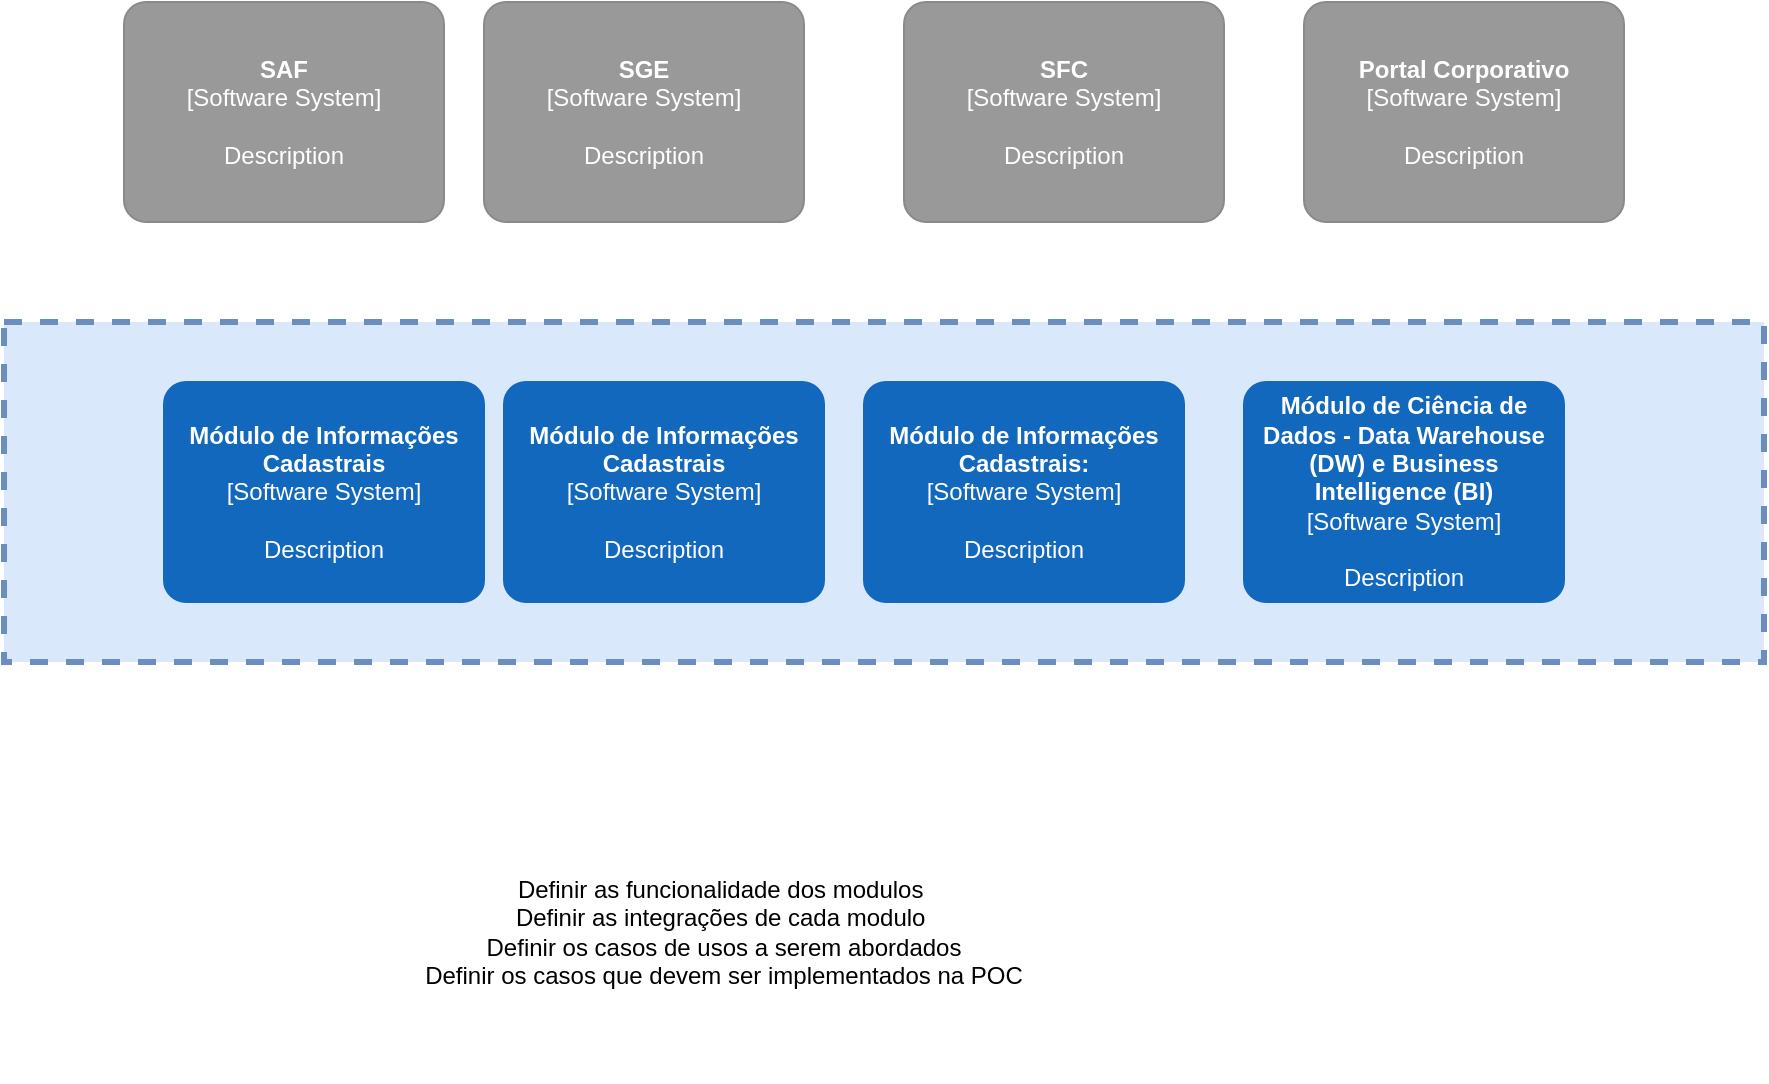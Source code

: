 <mxfile version="14.9.7" type="github">
  <diagram id="a_hgnYMxLtOfGRJjbgYr" name="Page-1">
    <mxGraphModel dx="2249" dy="762" grid="1" gridSize="10" guides="1" tooltips="1" connect="1" arrows="1" fold="1" page="1" pageScale="1" pageWidth="827" pageHeight="1169" math="0" shadow="0">
      <root>
        <mxCell id="0" />
        <mxCell id="1" parent="0" />
        <mxCell id="AAs6qN_94XB9XUP0giMY-12" value="" style="rounded=0;whiteSpace=wrap;html=1;dashed=1;strokeWidth=3;fillColor=#dae8fc;strokeColor=#6c8ebf;" vertex="1" parent="1">
          <mxGeometry x="-80" y="270" width="880" height="170" as="geometry" />
        </mxCell>
        <object placeholders="1" c4Name="SGE" c4Type="Software System" c4Description="Description" label="&lt;b&gt;%c4Name%&lt;/b&gt;&lt;div&gt;[%c4Type%]&lt;/div&gt;&lt;br&gt;&lt;div&gt;%c4Description%&lt;/div&gt;" id="AAs6qN_94XB9XUP0giMY-1">
          <mxCell style="rounded=1;whiteSpace=wrap;html=1;labelBackgroundColor=none;fillColor=#999999;fontColor=#ffffff;align=center;arcSize=10;strokeColor=#8A8A8A;metaEdit=1;metaData={&quot;c4Type&quot;:{&quot;editable&quot;:false}};points=[[0.25,0,0],[0.5,0,0],[0.75,0,0],[1,0.25,0],[1,0.5,0],[1,0.75,0],[0.75,1,0],[0.5,1,0],[0.25,1,0],[0,0.75,0],[0,0.5,0],[0,0.25,0]];" vertex="1" parent="1">
            <mxGeometry x="160" y="110" width="160" height="110.0" as="geometry" />
          </mxCell>
        </object>
        <object placeholders="1" c4Name="Módulo de Informações Cadastrais" c4Type="Software System" c4Description="Description" label="&lt;b&gt;%c4Name%&lt;/b&gt;&lt;div&gt;[%c4Type%]&lt;/div&gt;&lt;br&gt;&lt;div&gt;%c4Description%&lt;/div&gt;" id="AAs6qN_94XB9XUP0giMY-2">
          <mxCell style="rounded=1;whiteSpace=wrap;html=1;labelBackgroundColor=none;fillColor=#1168BD;fontColor=#ffffff;align=center;arcSize=10;strokeColor=#1168BD;metaEdit=1;metaData={&quot;c4Type&quot;:{&quot;editable&quot;:false}};points=[[0.25,0,0],[0.5,0,0],[0.75,0,0],[1,0.25,0],[1,0.5,0],[1,0.75,0],[0.75,1,0],[0.5,1,0],[0.25,1,0],[0,0.75,0],[0,0.5,0],[0,0.25,0]];" vertex="1" parent="1">
            <mxGeometry y="300" width="160" height="110.0" as="geometry" />
          </mxCell>
        </object>
        <object placeholders="1" c4Name="Módulo de Informações Cadastrais" c4Type="Software System" c4Description="Description" label="&lt;b&gt;%c4Name%&lt;/b&gt;&lt;div&gt;[%c4Type%]&lt;/div&gt;&lt;br&gt;&lt;div&gt;%c4Description%&lt;/div&gt;" id="AAs6qN_94XB9XUP0giMY-3">
          <mxCell style="rounded=1;whiteSpace=wrap;html=1;labelBackgroundColor=none;fillColor=#1168BD;fontColor=#ffffff;align=center;arcSize=10;strokeColor=#1168BD;metaEdit=1;metaData={&quot;c4Type&quot;:{&quot;editable&quot;:false}};points=[[0.25,0,0],[0.5,0,0],[0.75,0,0],[1,0.25,0],[1,0.5,0],[1,0.75,0],[0.75,1,0],[0.5,1,0],[0.25,1,0],[0,0.75,0],[0,0.5,0],[0,0.25,0]];" vertex="1" parent="1">
            <mxGeometry x="170" y="300" width="160" height="110.0" as="geometry" />
          </mxCell>
        </object>
        <object placeholders="1" c4Name="Módulo de Informações Cadastrais:" c4Type="Software System" c4Description="Description" label="&lt;b&gt;%c4Name%&lt;/b&gt;&lt;div&gt;[%c4Type%]&lt;/div&gt;&lt;br&gt;&lt;div&gt;%c4Description%&lt;/div&gt;" id="AAs6qN_94XB9XUP0giMY-4">
          <mxCell style="rounded=1;whiteSpace=wrap;html=1;labelBackgroundColor=none;fillColor=#1168BD;fontColor=#ffffff;align=center;arcSize=10;strokeColor=#1168BD;metaEdit=1;metaData={&quot;c4Type&quot;:{&quot;editable&quot;:false}};points=[[0.25,0,0],[0.5,0,0],[0.75,0,0],[1,0.25,0],[1,0.5,0],[1,0.75,0],[0.75,1,0],[0.5,1,0],[0.25,1,0],[0,0.75,0],[0,0.5,0],[0,0.25,0]];" vertex="1" parent="1">
            <mxGeometry x="350" y="300" width="160" height="110.0" as="geometry" />
          </mxCell>
        </object>
        <object placeholders="1" c4Name="Módulo de Ciência de Dados - Data Warehouse (DW) e Business Intelligence (BI)" c4Type="Software System" c4Description="Description" label="&lt;b&gt;%c4Name%&lt;/b&gt;&lt;div&gt;[%c4Type%]&lt;/div&gt;&lt;br&gt;&lt;div&gt;%c4Description%&lt;/div&gt;" id="AAs6qN_94XB9XUP0giMY-5">
          <mxCell style="rounded=1;whiteSpace=wrap;html=1;labelBackgroundColor=none;fillColor=#1168BD;fontColor=#ffffff;align=center;arcSize=10;strokeColor=#1168BD;metaEdit=1;metaData={&quot;c4Type&quot;:{&quot;editable&quot;:false}};points=[[0.25,0,0],[0.5,0,0],[0.75,0,0],[1,0.25,0],[1,0.5,0],[1,0.75,0],[0.75,1,0],[0.5,1,0],[0.25,1,0],[0,0.75,0],[0,0.5,0],[0,0.25,0]];" vertex="1" parent="1">
            <mxGeometry x="540" y="300" width="160" height="110.0" as="geometry" />
          </mxCell>
        </object>
        <object placeholders="1" c4Name="SAF" c4Type="Software System" c4Description="Description" label="&lt;b&gt;%c4Name%&lt;/b&gt;&lt;div&gt;[%c4Type%]&lt;/div&gt;&lt;br&gt;&lt;div&gt;%c4Description%&lt;/div&gt;" id="AAs6qN_94XB9XUP0giMY-6">
          <mxCell style="rounded=1;whiteSpace=wrap;html=1;labelBackgroundColor=none;fillColor=#999999;fontColor=#ffffff;align=center;arcSize=10;strokeColor=#8A8A8A;metaEdit=1;metaData={&quot;c4Type&quot;:{&quot;editable&quot;:false}};points=[[0.25,0,0],[0.5,0,0],[0.75,0,0],[1,0.25,0],[1,0.5,0],[1,0.75,0],[0.75,1,0],[0.5,1,0],[0.25,1,0],[0,0.75,0],[0,0.5,0],[0,0.25,0]];" vertex="1" parent="1">
            <mxGeometry x="-20" y="110" width="160" height="110.0" as="geometry" />
          </mxCell>
        </object>
        <object placeholders="1" c4Name="SFC" c4Type="Software System" c4Description="Description" label="&lt;b&gt;%c4Name%&lt;/b&gt;&lt;div&gt;[%c4Type%]&lt;/div&gt;&lt;br&gt;&lt;div&gt;%c4Description%&lt;/div&gt;" id="AAs6qN_94XB9XUP0giMY-7">
          <mxCell style="rounded=1;whiteSpace=wrap;html=1;labelBackgroundColor=none;fillColor=#999999;fontColor=#ffffff;align=center;arcSize=10;strokeColor=#8A8A8A;metaEdit=1;metaData={&quot;c4Type&quot;:{&quot;editable&quot;:false}};points=[[0.25,0,0],[0.5,0,0],[0.75,0,0],[1,0.25,0],[1,0.5,0],[1,0.75,0],[0.75,1,0],[0.5,1,0],[0.25,1,0],[0,0.75,0],[0,0.5,0],[0,0.25,0]];" vertex="1" parent="1">
            <mxGeometry x="370" y="110" width="160" height="110.0" as="geometry" />
          </mxCell>
        </object>
        <object placeholders="1" c4Name="Portal Corporativo" c4Type="Software System" c4Description="Description" label="&lt;b&gt;%c4Name%&lt;/b&gt;&lt;div&gt;[%c4Type%]&lt;/div&gt;&lt;br&gt;&lt;div&gt;%c4Description%&lt;/div&gt;" id="AAs6qN_94XB9XUP0giMY-8">
          <mxCell style="rounded=1;whiteSpace=wrap;html=1;labelBackgroundColor=none;fillColor=#999999;fontColor=#ffffff;align=center;arcSize=10;strokeColor=#8A8A8A;metaEdit=1;metaData={&quot;c4Type&quot;:{&quot;editable&quot;:false}};points=[[0.25,0,0],[0.5,0,0],[0.75,0,0],[1,0.25,0],[1,0.5,0],[1,0.75,0],[0.75,1,0],[0.5,1,0],[0.25,1,0],[0,0.75,0],[0,0.5,0],[0,0.25,0]];" vertex="1" parent="1">
            <mxGeometry x="570" y="110" width="160" height="110.0" as="geometry" />
          </mxCell>
        </object>
        <mxCell id="AAs6qN_94XB9XUP0giMY-10" value="&lt;span style=&quot;color: rgba(0 , 0 , 0 , 0) ; font-family: monospace ; font-size: 0px&quot;&gt;%3CmxGraphModel%3E%3Croot%3E%3CmxCell%20id%3D%220%22%2F%3E%3CmxCell%20id%3D%221%22%20parent%3D%220%22%2F%3E%3Cobject%20placeholders%3D%221%22%20c4Name%3D%22name%22%20c4Type%3D%22Software%20System%22%20c4Description%3D%22Description%22%20label%3D%22%26lt%3Bb%26gt%3B%25c4Name%25%26lt%3B%2Fb%26gt%3B%26lt%3Bdiv%26gt%3B%5B%25c4Type%25%5D%26lt%3B%2Fdiv%26gt%3B%26lt%3Bbr%26gt%3B%26lt%3Bdiv%26gt%3B%25c4Description%25%26lt%3B%2Fdiv%26gt%3B%22%20id%3D%222%22%3E%3CmxCell%20style%3D%22rounded%3D1%3BwhiteSpace%3Dwrap%3Bhtml%3D1%3BlabelBackgroundColor%3Dnone%3BfillColor%3D%23999999%3BfontColor%3D%23ffffff%3Balign%3Dcenter%3BarcSize%3D10%3BstrokeColor%3D%238A8A8A%3BmetaEdit%3D1%3BmetaData%3D%7B%26quot%3Bc4Type%26quot%3B%3A%7B%26quot%3Beditable%26quot%3B%3Afalse%7D%7D%3Bpoints%3D%5B%5B0.25%2C0%2C0%5D%2C%5B0.5%2C0%2C0%5D%2C%5B0.75%2C0%2C0%5D%2C%5B1%2C0.25%2C0%5D%2C%5B1%2C0.5%2C0%5D%2C%5B1%2C0.75%2C0%5D%2C%5B0.75%2C1%2C0%5D%2C%5B0.5%2C1%2C0%5D%2C%5B0.25%2C1%2C0%5D%2C%5B0%2C0.75%2C0%5D%2C%5B0%2C0.5%2C0%5D%2C%5B0%2C0.25%2C0%5D%5D%3B%22%20vertex%3D%221%22%20parent%3D%221%22%3E%3CmxGeometry%20x%3D%22180%22%20y%3D%22120%22%20width%3D%22160%22%20height%3D%22110.0%22%20as%3D%22geometry%22%2F%3E%3C%2FmxCell%3E%3C%2Fobject%3E%3C%2Froot%3E%3C%2FmxGraphModel%3E&lt;/span&gt;" style="text;html=1;strokeColor=none;fillColor=none;align=center;verticalAlign=middle;whiteSpace=wrap;rounded=0;dashed=1;" vertex="1" parent="1">
          <mxGeometry x="-20" y="300" width="410" height="20" as="geometry" />
        </mxCell>
        <mxCell id="AAs6qN_94XB9XUP0giMY-14" value="Definir as funcionalidade dos modulos&amp;nbsp;&lt;br&gt;Definir as integrações de cada modulo&amp;nbsp;&lt;br&gt;Definir os casos de usos a serem abordados&lt;br&gt;Definir os casos que devem ser implementados na POC" style="text;html=1;strokeColor=none;fillColor=none;align=center;verticalAlign=middle;whiteSpace=wrap;rounded=0;dashed=1;" vertex="1" parent="1">
          <mxGeometry x="20" y="500" width="520" height="150" as="geometry" />
        </mxCell>
      </root>
    </mxGraphModel>
  </diagram>
</mxfile>
